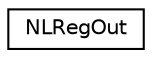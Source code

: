 digraph "Graphical Class Hierarchy"
{
 // LATEX_PDF_SIZE
  edge [fontname="Helvetica",fontsize="10",labelfontname="Helvetica",labelfontsize="10"];
  node [fontname="Helvetica",fontsize="10",shape=record];
  rankdir="LR";
  Node0 [label="NLRegOut",height=0.2,width=0.4,color="black", fillcolor="white", style="filled",URL="$struct_n_l_reg_out.html",tooltip="Holds outputs from non linear regression."];
}
